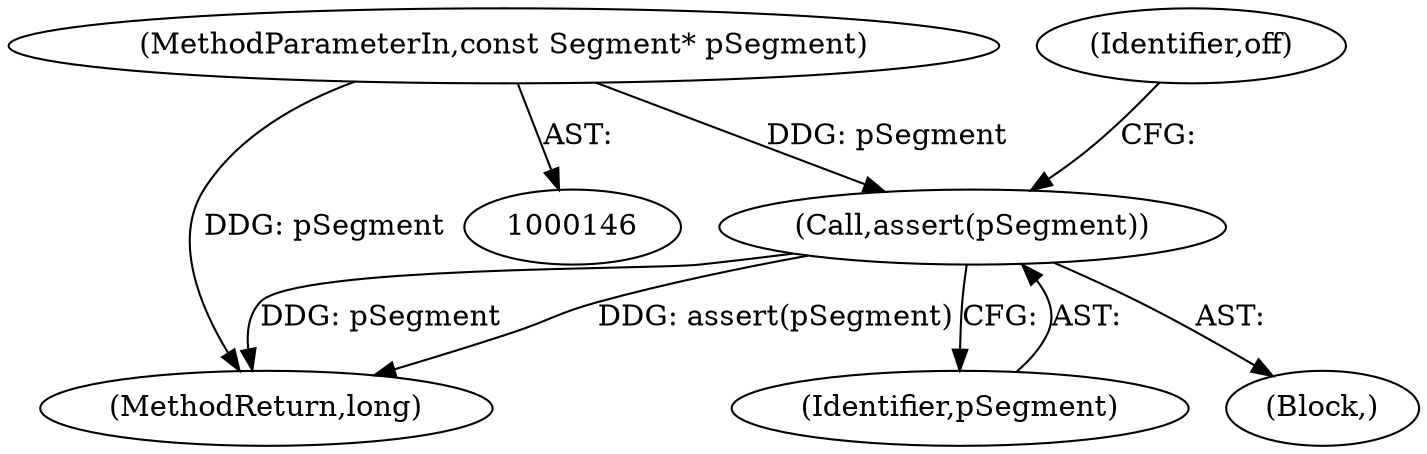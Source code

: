 digraph "0_Android_04839626ed859623901ebd3a5fd483982186b59d_146@API" {
"1000152" [label="(Call,assert(pSegment))"];
"1000147" [label="(MethodParameterIn,const Segment* pSegment)"];
"1000675" [label="(MethodReturn,long)"];
"1000152" [label="(Call,assert(pSegment))"];
"1000156" [label="(Identifier,off)"];
"1000147" [label="(MethodParameterIn,const Segment* pSegment)"];
"1000153" [label="(Identifier,pSegment)"];
"1000151" [label="(Block,)"];
"1000152" -> "1000151"  [label="AST: "];
"1000152" -> "1000153"  [label="CFG: "];
"1000153" -> "1000152"  [label="AST: "];
"1000156" -> "1000152"  [label="CFG: "];
"1000152" -> "1000675"  [label="DDG: assert(pSegment)"];
"1000152" -> "1000675"  [label="DDG: pSegment"];
"1000147" -> "1000152"  [label="DDG: pSegment"];
"1000147" -> "1000146"  [label="AST: "];
"1000147" -> "1000675"  [label="DDG: pSegment"];
}
